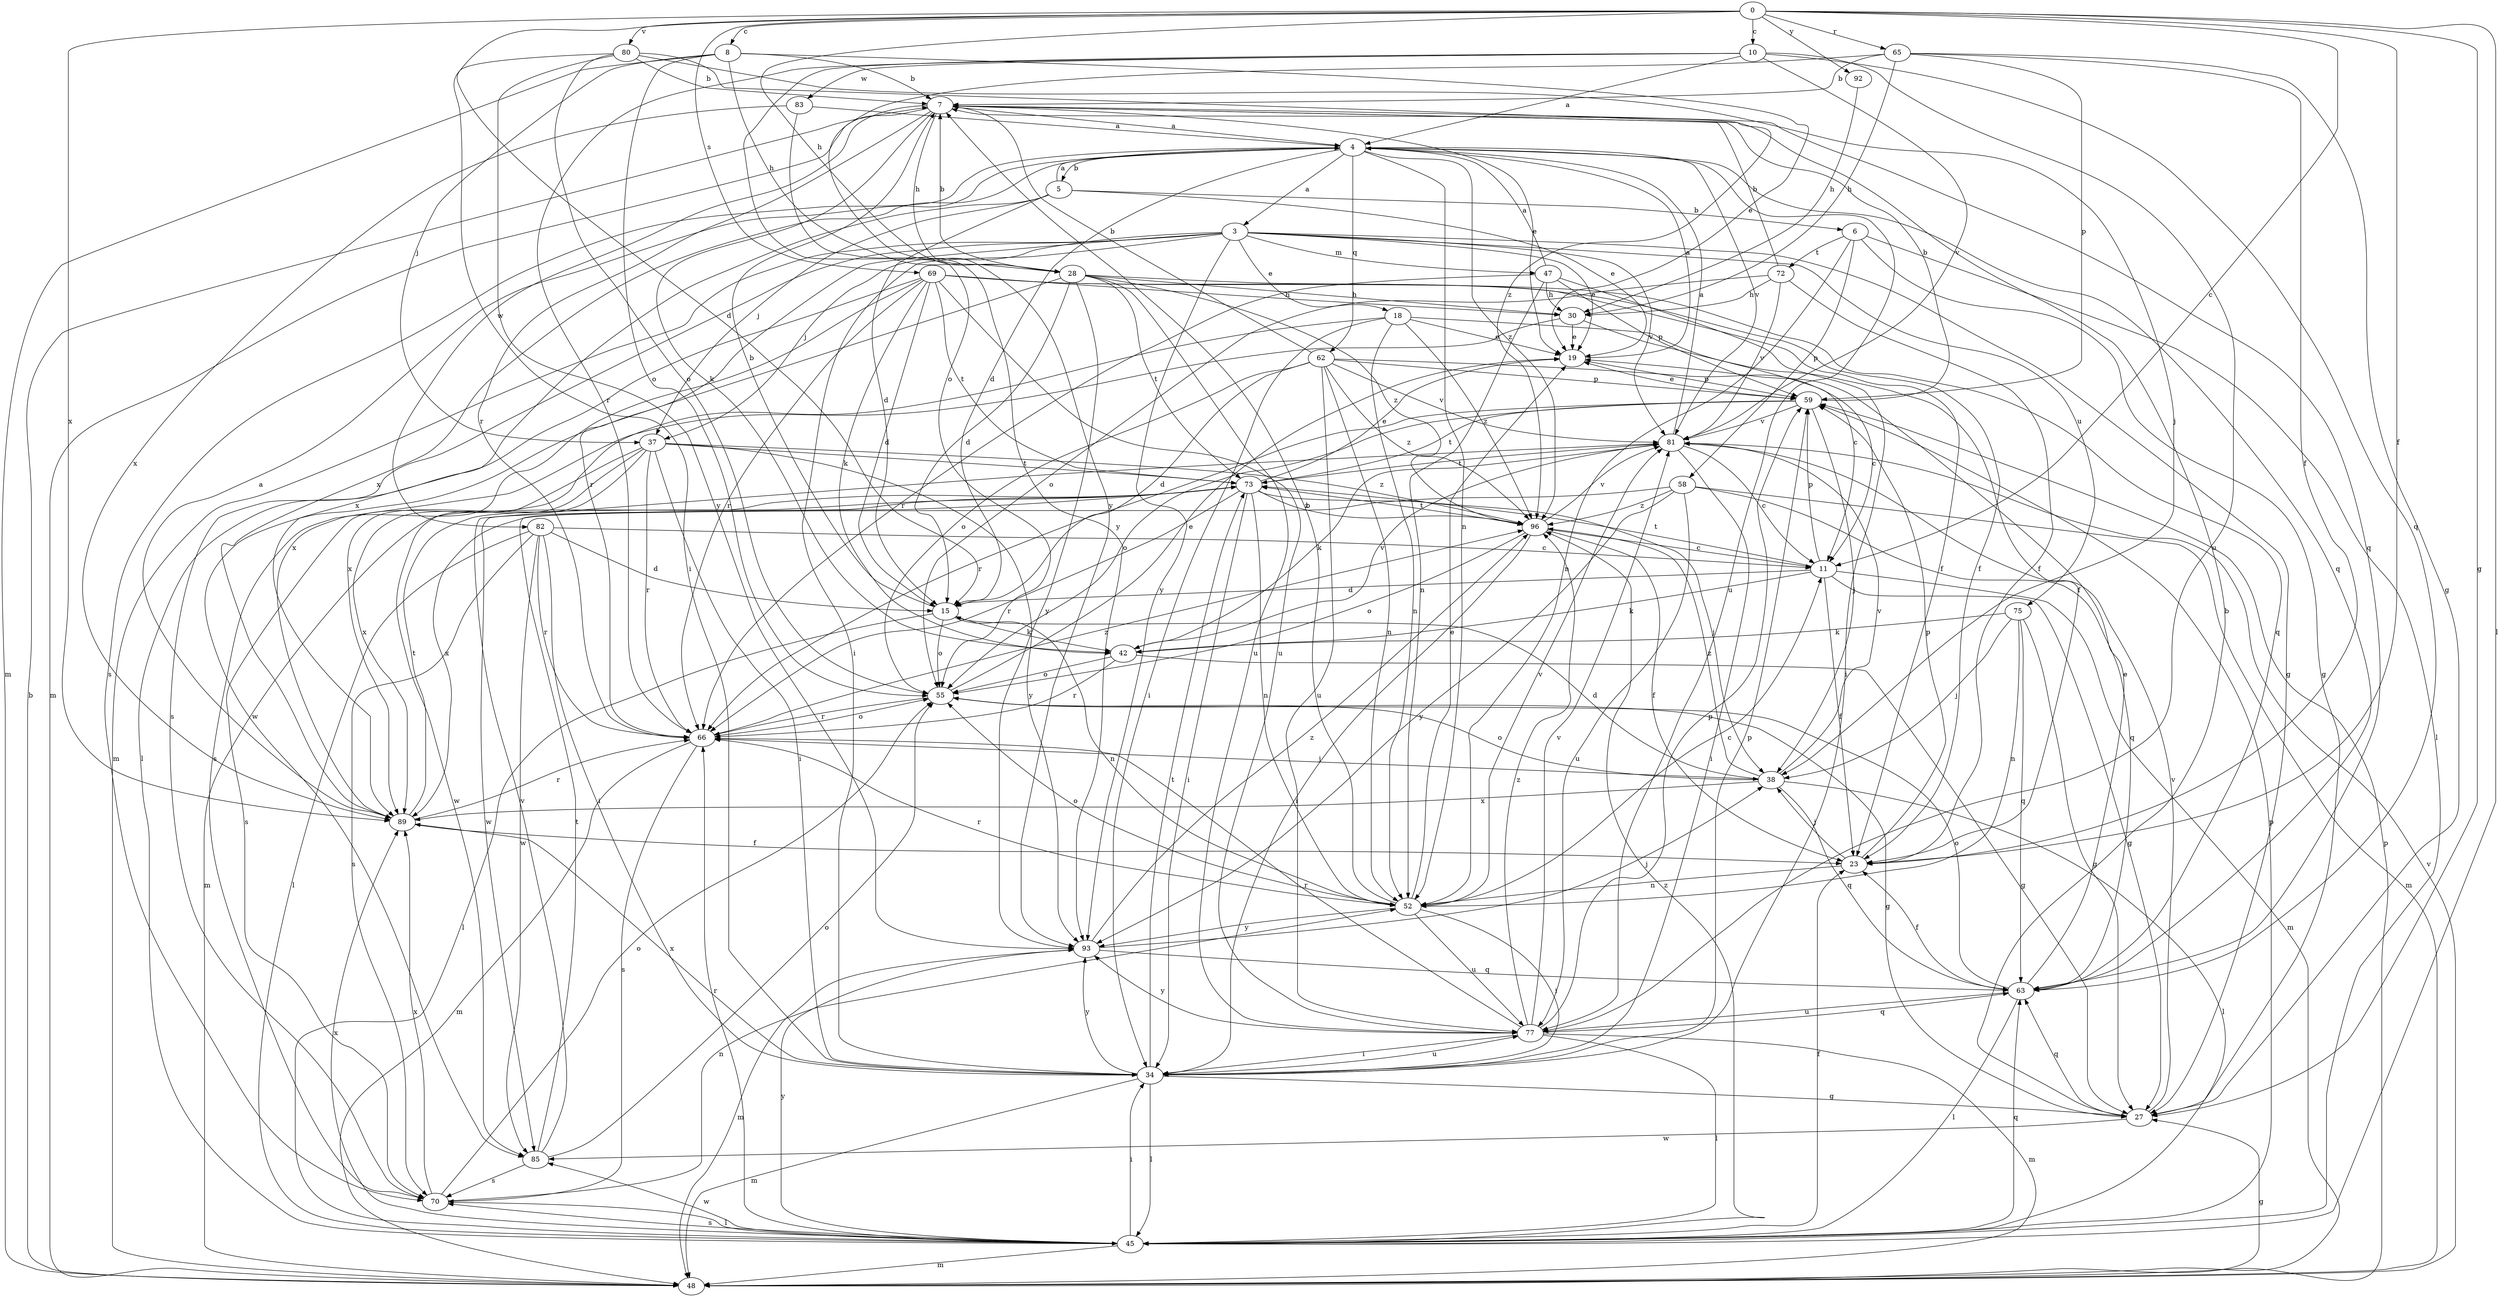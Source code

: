 strict digraph  {
0;
3;
4;
5;
6;
7;
8;
10;
11;
15;
18;
19;
23;
27;
28;
30;
34;
37;
38;
42;
45;
47;
48;
52;
55;
58;
59;
62;
63;
65;
66;
69;
70;
72;
73;
75;
77;
80;
81;
82;
83;
85;
89;
92;
93;
96;
0 -> 8  [label=c];
0 -> 10  [label=c];
0 -> 11  [label=c];
0 -> 15  [label=d];
0 -> 23  [label=f];
0 -> 27  [label=g];
0 -> 28  [label=h];
0 -> 45  [label=l];
0 -> 65  [label=r];
0 -> 69  [label=s];
0 -> 80  [label=v];
0 -> 89  [label=x];
0 -> 92  [label=y];
3 -> 18  [label=e];
3 -> 19  [label=e];
3 -> 27  [label=g];
3 -> 34  [label=i];
3 -> 37  [label=j];
3 -> 47  [label=m];
3 -> 48  [label=m];
3 -> 66  [label=r];
3 -> 70  [label=s];
3 -> 75  [label=u];
3 -> 81  [label=v];
3 -> 93  [label=y];
4 -> 3  [label=a];
4 -> 5  [label=b];
4 -> 15  [label=d];
4 -> 52  [label=n];
4 -> 62  [label=q];
4 -> 63  [label=q];
4 -> 70  [label=s];
4 -> 77  [label=u];
4 -> 81  [label=v];
4 -> 89  [label=x];
4 -> 96  [label=z];
5 -> 4  [label=a];
5 -> 6  [label=b];
5 -> 15  [label=d];
5 -> 19  [label=e];
5 -> 37  [label=j];
5 -> 89  [label=x];
6 -> 27  [label=g];
6 -> 45  [label=l];
6 -> 52  [label=n];
6 -> 58  [label=p];
6 -> 72  [label=t];
7 -> 4  [label=a];
7 -> 19  [label=e];
7 -> 28  [label=h];
7 -> 42  [label=k];
7 -> 48  [label=m];
7 -> 63  [label=q];
7 -> 66  [label=r];
7 -> 82  [label=w];
8 -> 7  [label=b];
8 -> 19  [label=e];
8 -> 28  [label=h];
8 -> 37  [label=j];
8 -> 48  [label=m];
8 -> 55  [label=o];
10 -> 4  [label=a];
10 -> 55  [label=o];
10 -> 63  [label=q];
10 -> 66  [label=r];
10 -> 77  [label=u];
10 -> 81  [label=v];
10 -> 83  [label=w];
11 -> 15  [label=d];
11 -> 23  [label=f];
11 -> 27  [label=g];
11 -> 42  [label=k];
11 -> 48  [label=m];
11 -> 59  [label=p];
11 -> 73  [label=t];
15 -> 7  [label=b];
15 -> 42  [label=k];
15 -> 45  [label=l];
15 -> 52  [label=n];
15 -> 55  [label=o];
18 -> 19  [label=e];
18 -> 23  [label=f];
18 -> 34  [label=i];
18 -> 52  [label=n];
18 -> 89  [label=x];
18 -> 96  [label=z];
19 -> 4  [label=a];
19 -> 59  [label=p];
23 -> 38  [label=j];
23 -> 52  [label=n];
23 -> 59  [label=p];
27 -> 7  [label=b];
27 -> 63  [label=q];
27 -> 81  [label=v];
27 -> 85  [label=w];
28 -> 7  [label=b];
28 -> 15  [label=d];
28 -> 23  [label=f];
28 -> 30  [label=h];
28 -> 73  [label=t];
28 -> 77  [label=u];
28 -> 85  [label=w];
28 -> 93  [label=y];
28 -> 96  [label=z];
30 -> 11  [label=c];
30 -> 19  [label=e];
30 -> 70  [label=s];
34 -> 27  [label=g];
34 -> 45  [label=l];
34 -> 48  [label=m];
34 -> 59  [label=p];
34 -> 73  [label=t];
34 -> 77  [label=u];
34 -> 89  [label=x];
34 -> 93  [label=y];
37 -> 34  [label=i];
37 -> 66  [label=r];
37 -> 70  [label=s];
37 -> 73  [label=t];
37 -> 85  [label=w];
37 -> 89  [label=x];
37 -> 93  [label=y];
37 -> 96  [label=z];
38 -> 15  [label=d];
38 -> 45  [label=l];
38 -> 55  [label=o];
38 -> 63  [label=q];
38 -> 81  [label=v];
38 -> 89  [label=x];
38 -> 96  [label=z];
42 -> 27  [label=g];
42 -> 55  [label=o];
42 -> 66  [label=r];
42 -> 81  [label=v];
45 -> 23  [label=f];
45 -> 34  [label=i];
45 -> 48  [label=m];
45 -> 59  [label=p];
45 -> 63  [label=q];
45 -> 66  [label=r];
45 -> 70  [label=s];
45 -> 85  [label=w];
45 -> 89  [label=x];
45 -> 93  [label=y];
45 -> 96  [label=z];
47 -> 4  [label=a];
47 -> 30  [label=h];
47 -> 34  [label=i];
47 -> 52  [label=n];
47 -> 59  [label=p];
47 -> 66  [label=r];
48 -> 7  [label=b];
48 -> 27  [label=g];
48 -> 59  [label=p];
48 -> 81  [label=v];
52 -> 7  [label=b];
52 -> 11  [label=c];
52 -> 19  [label=e];
52 -> 34  [label=i];
52 -> 55  [label=o];
52 -> 66  [label=r];
52 -> 77  [label=u];
52 -> 81  [label=v];
52 -> 93  [label=y];
55 -> 19  [label=e];
55 -> 27  [label=g];
55 -> 66  [label=r];
58 -> 48  [label=m];
58 -> 63  [label=q];
58 -> 77  [label=u];
58 -> 89  [label=x];
58 -> 93  [label=y];
58 -> 96  [label=z];
59 -> 7  [label=b];
59 -> 19  [label=e];
59 -> 38  [label=j];
59 -> 55  [label=o];
59 -> 66  [label=r];
59 -> 73  [label=t];
59 -> 81  [label=v];
62 -> 7  [label=b];
62 -> 11  [label=c];
62 -> 15  [label=d];
62 -> 52  [label=n];
62 -> 55  [label=o];
62 -> 59  [label=p];
62 -> 77  [label=u];
62 -> 81  [label=v];
62 -> 96  [label=z];
63 -> 19  [label=e];
63 -> 23  [label=f];
63 -> 45  [label=l];
63 -> 55  [label=o];
63 -> 77  [label=u];
65 -> 7  [label=b];
65 -> 23  [label=f];
65 -> 27  [label=g];
65 -> 30  [label=h];
65 -> 59  [label=p];
65 -> 93  [label=y];
66 -> 38  [label=j];
66 -> 48  [label=m];
66 -> 55  [label=o];
66 -> 70  [label=s];
66 -> 96  [label=z];
69 -> 15  [label=d];
69 -> 23  [label=f];
69 -> 30  [label=h];
69 -> 42  [label=k];
69 -> 45  [label=l];
69 -> 63  [label=q];
69 -> 66  [label=r];
69 -> 73  [label=t];
69 -> 77  [label=u];
69 -> 89  [label=x];
70 -> 45  [label=l];
70 -> 52  [label=n];
70 -> 55  [label=o];
70 -> 89  [label=x];
72 -> 7  [label=b];
72 -> 23  [label=f];
72 -> 30  [label=h];
72 -> 55  [label=o];
72 -> 81  [label=v];
73 -> 19  [label=e];
73 -> 34  [label=i];
73 -> 38  [label=j];
73 -> 48  [label=m];
73 -> 52  [label=n];
73 -> 66  [label=r];
73 -> 85  [label=w];
73 -> 96  [label=z];
75 -> 27  [label=g];
75 -> 38  [label=j];
75 -> 42  [label=k];
75 -> 52  [label=n];
75 -> 63  [label=q];
77 -> 34  [label=i];
77 -> 45  [label=l];
77 -> 48  [label=m];
77 -> 59  [label=p];
77 -> 63  [label=q];
77 -> 66  [label=r];
77 -> 81  [label=v];
77 -> 93  [label=y];
77 -> 96  [label=z];
80 -> 7  [label=b];
80 -> 34  [label=i];
80 -> 38  [label=j];
80 -> 55  [label=o];
80 -> 93  [label=y];
80 -> 96  [label=z];
81 -> 4  [label=a];
81 -> 11  [label=c];
81 -> 34  [label=i];
81 -> 42  [label=k];
81 -> 73  [label=t];
82 -> 11  [label=c];
82 -> 15  [label=d];
82 -> 34  [label=i];
82 -> 45  [label=l];
82 -> 66  [label=r];
82 -> 70  [label=s];
82 -> 85  [label=w];
83 -> 4  [label=a];
83 -> 89  [label=x];
83 -> 93  [label=y];
85 -> 55  [label=o];
85 -> 70  [label=s];
85 -> 73  [label=t];
85 -> 81  [label=v];
89 -> 4  [label=a];
89 -> 23  [label=f];
89 -> 66  [label=r];
89 -> 73  [label=t];
92 -> 30  [label=h];
93 -> 38  [label=j];
93 -> 48  [label=m];
93 -> 63  [label=q];
93 -> 96  [label=z];
96 -> 11  [label=c];
96 -> 23  [label=f];
96 -> 34  [label=i];
96 -> 55  [label=o];
96 -> 73  [label=t];
96 -> 81  [label=v];
}
